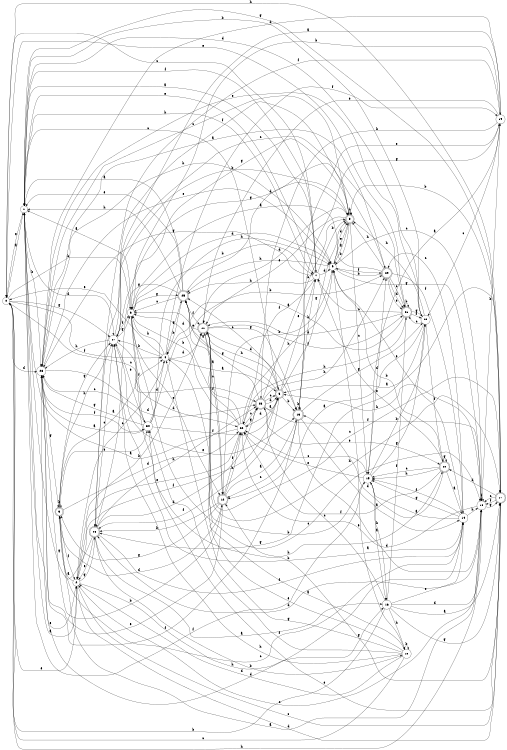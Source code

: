digraph n25_5 {
__start0 [label="" shape="none"];

rankdir=LR;
size="8,5";

s0 [style="filled", color="black", fillcolor="white" shape="circle", label="0"];
s1 [style="filled", color="black", fillcolor="white" shape="circle", label="1"];
s2 [style="filled", color="black", fillcolor="white" shape="circle", label="2"];
s3 [style="rounded,filled", color="black", fillcolor="white" shape="doublecircle", label="3"];
s4 [style="filled", color="black", fillcolor="white" shape="circle", label="4"];
s5 [style="rounded,filled", color="black", fillcolor="white" shape="doublecircle", label="5"];
s6 [style="filled", color="black", fillcolor="white" shape="circle", label="6"];
s7 [style="filled", color="black", fillcolor="white" shape="circle", label="7"];
s8 [style="rounded,filled", color="black", fillcolor="white" shape="doublecircle", label="8"];
s9 [style="filled", color="black", fillcolor="white" shape="circle", label="9"];
s10 [style="filled", color="black", fillcolor="white" shape="circle", label="10"];
s11 [style="rounded,filled", color="black", fillcolor="white" shape="doublecircle", label="11"];
s12 [style="rounded,filled", color="black", fillcolor="white" shape="doublecircle", label="12"];
s13 [style="rounded,filled", color="black", fillcolor="white" shape="doublecircle", label="13"];
s14 [style="filled", color="black", fillcolor="white" shape="circle", label="14"];
s15 [style="filled", color="black", fillcolor="white" shape="circle", label="15"];
s16 [style="filled", color="black", fillcolor="white" shape="circle", label="16"];
s17 [style="rounded,filled", color="black", fillcolor="white" shape="doublecircle", label="17"];
s18 [style="filled", color="black", fillcolor="white" shape="circle", label="18"];
s19 [style="filled", color="black", fillcolor="white" shape="circle", label="19"];
s20 [style="filled", color="black", fillcolor="white" shape="circle", label="20"];
s21 [style="rounded,filled", color="black", fillcolor="white" shape="doublecircle", label="21"];
s22 [style="filled", color="black", fillcolor="white" shape="circle", label="22"];
s23 [style="rounded,filled", color="black", fillcolor="white" shape="doublecircle", label="23"];
s24 [style="rounded,filled", color="black", fillcolor="white" shape="doublecircle", label="24"];
s25 [style="rounded,filled", color="black", fillcolor="white" shape="doublecircle", label="25"];
s26 [style="rounded,filled", color="black", fillcolor="white" shape="doublecircle", label="26"];
s27 [style="filled", color="black", fillcolor="white" shape="circle", label="27"];
s28 [style="filled", color="black", fillcolor="white" shape="circle", label="28"];
s29 [style="rounded,filled", color="black", fillcolor="white" shape="doublecircle", label="29"];
s30 [style="filled", color="black", fillcolor="white" shape="circle", label="30"];
s0 -> s1 [label="a"];
s0 -> s6 [label="b"];
s0 -> s23 [label="c"];
s0 -> s28 [label="d"];
s0 -> s2 [label="e"];
s0 -> s4 [label="f"];
s0 -> s27 [label="g"];
s0 -> s18 [label="h"];
s1 -> s2 [label="a"];
s1 -> s28 [label="b"];
s1 -> s5 [label="c"];
s1 -> s27 [label="d"];
s1 -> s0 [label="e"];
s1 -> s7 [label="f"];
s1 -> s17 [label="g"];
s1 -> s7 [label="h"];
s2 -> s3 [label="a"];
s2 -> s11 [label="b"];
s2 -> s17 [label="c"];
s2 -> s17 [label="d"];
s2 -> s1 [label="e"];
s2 -> s5 [label="f"];
s2 -> s26 [label="g"];
s2 -> s16 [label="h"];
s3 -> s4 [label="a"];
s3 -> s3 [label="b"];
s3 -> s14 [label="c"];
s3 -> s22 [label="d"];
s3 -> s30 [label="e"];
s3 -> s2 [label="f"];
s3 -> s27 [label="g"];
s3 -> s27 [label="h"];
s4 -> s5 [label="a"];
s4 -> s27 [label="b"];
s4 -> s2 [label="c"];
s4 -> s11 [label="d"];
s4 -> s0 [label="e"];
s4 -> s19 [label="f"];
s4 -> s25 [label="g"];
s4 -> s6 [label="h"];
s5 -> s6 [label="a"];
s5 -> s13 [label="b"];
s5 -> s25 [label="c"];
s5 -> s22 [label="d"];
s5 -> s7 [label="e"];
s5 -> s26 [label="f"];
s5 -> s8 [label="g"];
s5 -> s11 [label="h"];
s6 -> s1 [label="a"];
s6 -> s7 [label="b"];
s6 -> s18 [label="c"];
s6 -> s9 [label="d"];
s6 -> s12 [label="e"];
s6 -> s30 [label="f"];
s6 -> s25 [label="g"];
s6 -> s24 [label="h"];
s7 -> s1 [label="a"];
s7 -> s8 [label="b"];
s7 -> s0 [label="c"];
s7 -> s9 [label="d"];
s7 -> s1 [label="e"];
s7 -> s22 [label="f"];
s7 -> s28 [label="g"];
s7 -> s25 [label="h"];
s8 -> s9 [label="a"];
s8 -> s9 [label="b"];
s8 -> s15 [label="c"];
s8 -> s11 [label="d"];
s8 -> s11 [label="e"];
s8 -> s26 [label="f"];
s8 -> s6 [label="g"];
s8 -> s8 [label="h"];
s9 -> s10 [label="a"];
s9 -> s12 [label="b"];
s9 -> s18 [label="c"];
s9 -> s8 [label="d"];
s9 -> s8 [label="e"];
s9 -> s29 [label="f"];
s9 -> s18 [label="g"];
s9 -> s25 [label="h"];
s10 -> s11 [label="a"];
s10 -> s10 [label="b"];
s10 -> s0 [label="c"];
s10 -> s2 [label="d"];
s10 -> s4 [label="e"];
s10 -> s30 [label="f"];
s10 -> s4 [label="g"];
s10 -> s27 [label="h"];
s11 -> s12 [label="a"];
s11 -> s15 [label="b"];
s11 -> s17 [label="c"];
s11 -> s13 [label="d"];
s11 -> s25 [label="e"];
s11 -> s21 [label="f"];
s11 -> s13 [label="g"];
s11 -> s17 [label="h"];
s12 -> s13 [label="a"];
s12 -> s26 [label="b"];
s12 -> s11 [label="c"];
s12 -> s3 [label="d"];
s12 -> s28 [label="e"];
s12 -> s22 [label="f"];
s12 -> s3 [label="g"];
s12 -> s22 [label="h"];
s13 -> s14 [label="a"];
s13 -> s13 [label="b"];
s13 -> s12 [label="c"];
s13 -> s18 [label="d"];
s13 -> s19 [label="e"];
s13 -> s28 [label="f"];
s13 -> s20 [label="g"];
s13 -> s7 [label="h"];
s14 -> s15 [label="a"];
s14 -> s27 [label="b"];
s14 -> s29 [label="c"];
s14 -> s28 [label="d"];
s14 -> s9 [label="e"];
s14 -> s15 [label="f"];
s14 -> s15 [label="g"];
s14 -> s18 [label="h"];
s15 -> s16 [label="a"];
s15 -> s20 [label="b"];
s15 -> s22 [label="c"];
s15 -> s29 [label="d"];
s15 -> s22 [label="e"];
s15 -> s1 [label="f"];
s15 -> s20 [label="g"];
s15 -> s16 [label="h"];
s16 -> s17 [label="a"];
s16 -> s0 [label="b"];
s16 -> s23 [label="c"];
s16 -> s18 [label="d"];
s16 -> s14 [label="e"];
s16 -> s21 [label="f"];
s16 -> s17 [label="g"];
s16 -> s10 [label="h"];
s17 -> s5 [label="a"];
s17 -> s8 [label="b"];
s17 -> s18 [label="c"];
s17 -> s24 [label="d"];
s17 -> s30 [label="e"];
s17 -> s18 [label="f"];
s17 -> s12 [label="g"];
s17 -> s0 [label="h"];
s18 -> s3 [label="a"];
s18 -> s19 [label="b"];
s18 -> s2 [label="c"];
s18 -> s26 [label="d"];
s18 -> s22 [label="e"];
s18 -> s18 [label="f"];
s18 -> s17 [label="g"];
s18 -> s5 [label="h"];
s19 -> s15 [label="a"];
s19 -> s6 [label="b"];
s19 -> s20 [label="c"];
s19 -> s28 [label="d"];
s19 -> s11 [label="e"];
s19 -> s26 [label="f"];
s19 -> s13 [label="g"];
s19 -> s23 [label="h"];
s20 -> s12 [label="a"];
s20 -> s1 [label="b"];
s20 -> s21 [label="c"];
s20 -> s1 [label="d"];
s20 -> s28 [label="e"];
s20 -> s24 [label="f"];
s20 -> s26 [label="g"];
s20 -> s8 [label="h"];
s21 -> s4 [label="a"];
s21 -> s21 [label="b"];
s21 -> s7 [label="c"];
s21 -> s11 [label="d"];
s21 -> s0 [label="e"];
s21 -> s20 [label="f"];
s21 -> s20 [label="g"];
s21 -> s22 [label="h"];
s22 -> s1 [label="a"];
s22 -> s6 [label="b"];
s22 -> s23 [label="c"];
s22 -> s6 [label="d"];
s22 -> s2 [label="e"];
s22 -> s25 [label="f"];
s22 -> s23 [label="g"];
s22 -> s9 [label="h"];
s23 -> s5 [label="a"];
s23 -> s8 [label="b"];
s23 -> s5 [label="c"];
s23 -> s5 [label="d"];
s23 -> s24 [label="e"];
s23 -> s18 [label="f"];
s23 -> s25 [label="g"];
s23 -> s29 [label="h"];
s24 -> s14 [label="a"];
s24 -> s9 [label="b"];
s24 -> s15 [label="c"];
s24 -> s13 [label="d"];
s24 -> s7 [label="e"];
s24 -> s22 [label="f"];
s24 -> s24 [label="g"];
s24 -> s15 [label="h"];
s25 -> s1 [label="a"];
s25 -> s4 [label="b"];
s25 -> s6 [label="c"];
s25 -> s8 [label="d"];
s25 -> s1 [label="e"];
s25 -> s11 [label="f"];
s25 -> s26 [label="g"];
s25 -> s1 [label="h"];
s26 -> s16 [label="a"];
s26 -> s10 [label="b"];
s26 -> s27 [label="c"];
s26 -> s23 [label="d"];
s26 -> s2 [label="e"];
s26 -> s14 [label="f"];
s26 -> s1 [label="g"];
s26 -> s23 [label="h"];
s27 -> s19 [label="a"];
s27 -> s8 [label="b"];
s27 -> s21 [label="c"];
s27 -> s22 [label="d"];
s27 -> s13 [label="e"];
s27 -> s6 [label="f"];
s27 -> s6 [label="g"];
s27 -> s28 [label="h"];
s28 -> s29 [label="a"];
s28 -> s12 [label="b"];
s28 -> s8 [label="c"];
s28 -> s23 [label="d"];
s28 -> s9 [label="e"];
s28 -> s30 [label="f"];
s28 -> s3 [label="g"];
s28 -> s9 [label="h"];
s29 -> s6 [label="a"];
s29 -> s9 [label="b"];
s29 -> s21 [label="c"];
s29 -> s21 [label="d"];
s29 -> s21 [label="e"];
s29 -> s14 [label="f"];
s29 -> s27 [label="g"];
s29 -> s8 [label="h"];
s30 -> s28 [label="a"];
s30 -> s29 [label="b"];
s30 -> s28 [label="c"];
s30 -> s4 [label="d"];
s30 -> s27 [label="e"];
s30 -> s5 [label="f"];
s30 -> s28 [label="g"];
s30 -> s9 [label="h"];

}
